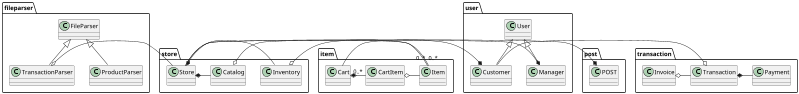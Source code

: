 @startuml overview
scale max 800*600
package "fileparser" {
    class FileParser
    class ProductParser
    class TransactionParser
}
package "user" {
    class User
    class Customer
    class Manager
}
package "item" {
    class Cart
    class CartItem
    class Item
}
package "store" {
    class Store
    class Inventory
    class Catalog
}
package "transaction" {
    class Transaction
    class Payment
    class Invoice
}
package "post" {
    class POST
}
FileParser <|-- ProductParser
FileParser <|-- TransactionParser
TransactionParser o- Store

Cart *- "0..*" CartItem
CartItem o- Item

Store *- Inventory
Store *- Catalog
Catalog o- "0..*" Item
Inventory o- "0..*" Item

User <|-- Customer
User <|-- Manager
Customer *- Cart
Manager *- Store

POST *- Store

Transaction *- Payment
Invoice o- Transaction
Transaction o- Customer

@enduml